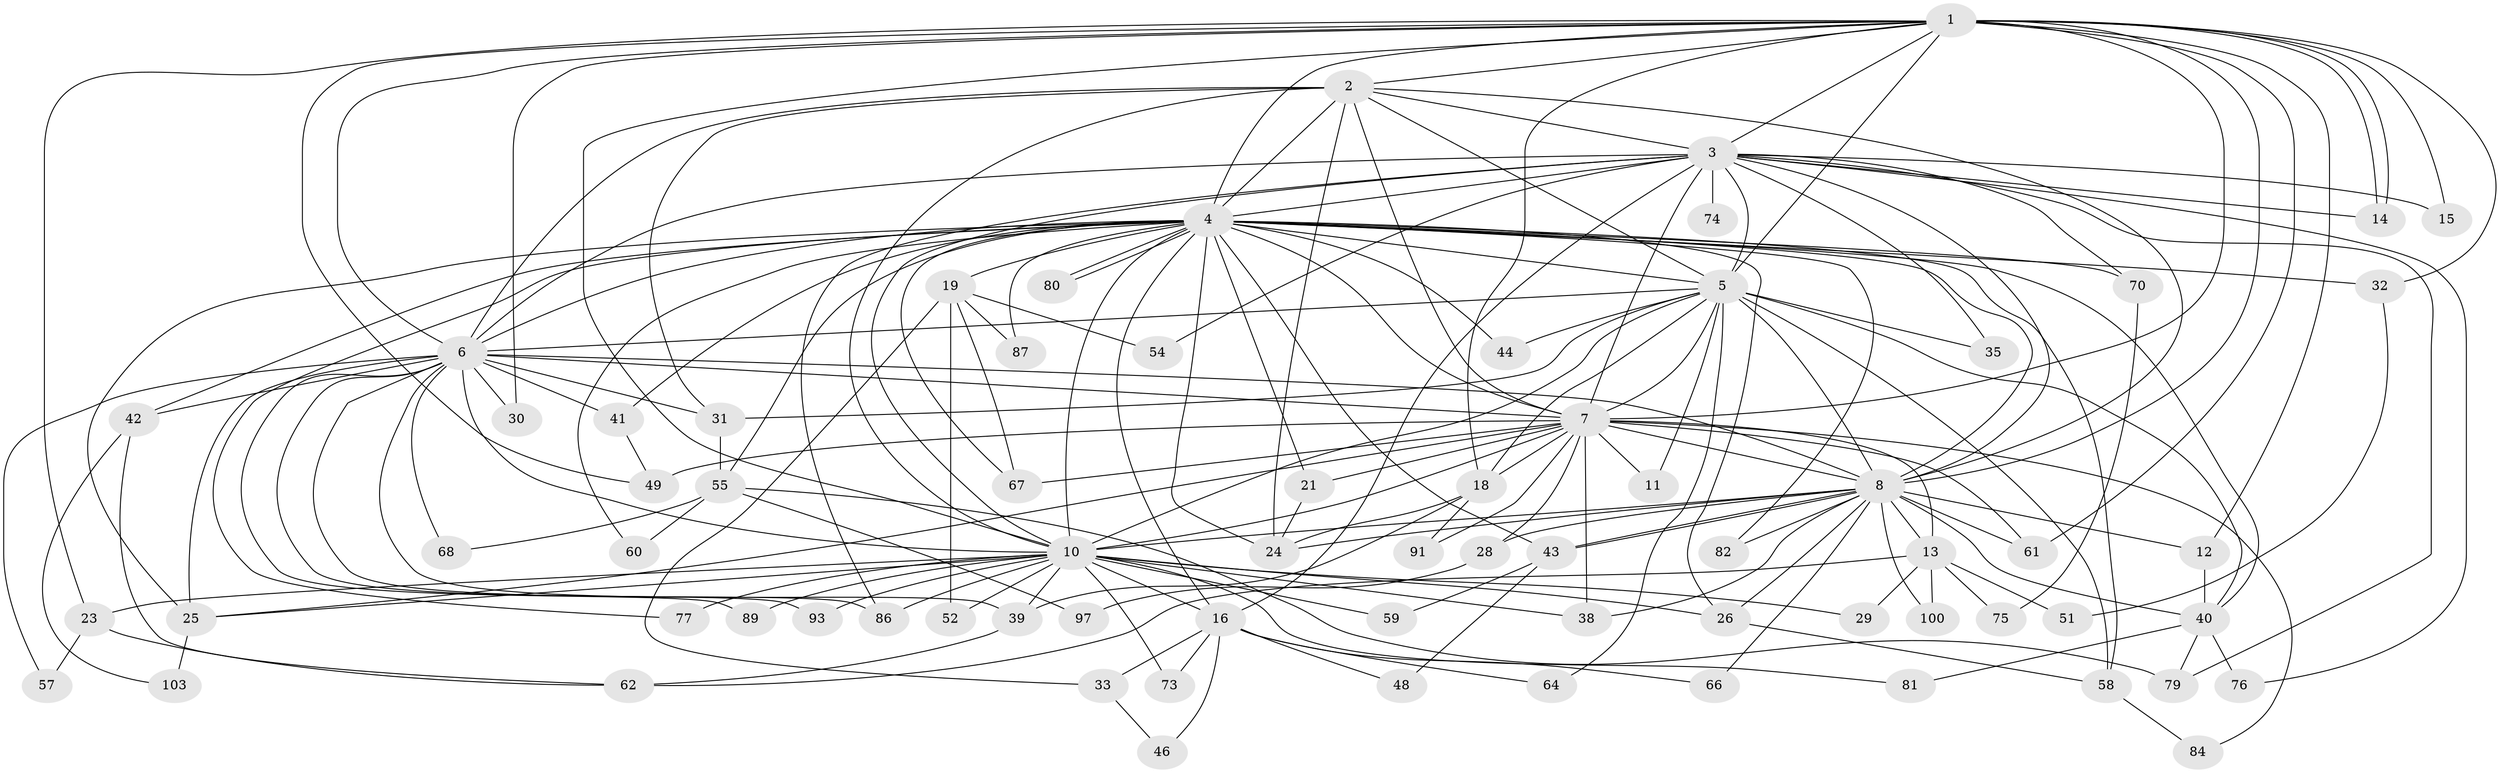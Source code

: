 // Generated by graph-tools (version 1.1) at 2025/51/02/27/25 19:51:51]
// undirected, 72 vertices, 183 edges
graph export_dot {
graph [start="1"]
  node [color=gray90,style=filled];
  1 [super="+34"];
  2 [super="+72"];
  3 [super="+20"];
  4 [super="+9"];
  5 [super="+94"];
  6 [super="+22"];
  7 [super="+63"];
  8 [super="+85"];
  10 [super="+17"];
  11;
  12 [super="+102"];
  13 [super="+96"];
  14 [super="+56"];
  15;
  16 [super="+78"];
  18 [super="+45"];
  19 [super="+69"];
  21 [super="+71"];
  23;
  24 [super="+27"];
  25 [super="+37"];
  26 [super="+101"];
  28;
  29;
  30;
  31 [super="+36"];
  32;
  33;
  35;
  38 [super="+53"];
  39 [super="+50"];
  40 [super="+95"];
  41;
  42 [super="+65"];
  43 [super="+47"];
  44;
  46;
  48;
  49 [super="+90"];
  51;
  52;
  54;
  55 [super="+88"];
  57;
  58 [super="+92"];
  59;
  60;
  61 [super="+83"];
  62 [super="+99"];
  64;
  66;
  67;
  68;
  70;
  73;
  74;
  75;
  76;
  77;
  79;
  80;
  81;
  82;
  84;
  86 [super="+98"];
  87;
  89;
  91;
  93;
  97;
  100;
  103;
  1 -- 2;
  1 -- 3;
  1 -- 4 [weight=2];
  1 -- 5 [weight=2];
  1 -- 6;
  1 -- 7;
  1 -- 8;
  1 -- 10;
  1 -- 12;
  1 -- 14;
  1 -- 14;
  1 -- 15;
  1 -- 18;
  1 -- 23;
  1 -- 30;
  1 -- 32;
  1 -- 49;
  1 -- 61;
  2 -- 3;
  2 -- 4 [weight=2];
  2 -- 5;
  2 -- 6;
  2 -- 7;
  2 -- 8;
  2 -- 10;
  2 -- 31;
  2 -- 24;
  3 -- 4 [weight=3];
  3 -- 5;
  3 -- 6;
  3 -- 7;
  3 -- 8;
  3 -- 10;
  3 -- 15;
  3 -- 16;
  3 -- 54;
  3 -- 70;
  3 -- 74 [weight=2];
  3 -- 76;
  3 -- 79;
  3 -- 86;
  3 -- 35;
  3 -- 14;
  4 -- 5 [weight=2];
  4 -- 6 [weight=3];
  4 -- 7 [weight=2];
  4 -- 8 [weight=2];
  4 -- 10 [weight=2];
  4 -- 16;
  4 -- 19 [weight=2];
  4 -- 24;
  4 -- 25;
  4 -- 40;
  4 -- 41;
  4 -- 42;
  4 -- 60;
  4 -- 67;
  4 -- 70;
  4 -- 80;
  4 -- 80;
  4 -- 82;
  4 -- 87;
  4 -- 77;
  4 -- 21;
  4 -- 32;
  4 -- 44;
  4 -- 55;
  4 -- 26;
  4 -- 58;
  4 -- 43;
  5 -- 6;
  5 -- 7;
  5 -- 8 [weight=2];
  5 -- 10 [weight=2];
  5 -- 11;
  5 -- 18;
  5 -- 35;
  5 -- 40;
  5 -- 44;
  5 -- 58;
  5 -- 64;
  5 -- 31;
  6 -- 7;
  6 -- 8;
  6 -- 10;
  6 -- 30;
  6 -- 31;
  6 -- 41;
  6 -- 68;
  6 -- 93;
  6 -- 89;
  6 -- 42;
  6 -- 25;
  6 -- 57;
  6 -- 86;
  6 -- 39;
  7 -- 8;
  7 -- 10;
  7 -- 11;
  7 -- 13;
  7 -- 21;
  7 -- 28;
  7 -- 38;
  7 -- 67;
  7 -- 84;
  7 -- 91;
  7 -- 25;
  7 -- 61;
  7 -- 18;
  7 -- 49;
  8 -- 10;
  8 -- 12;
  8 -- 13 [weight=2];
  8 -- 24;
  8 -- 26;
  8 -- 28;
  8 -- 38;
  8 -- 43;
  8 -- 43;
  8 -- 61;
  8 -- 66;
  8 -- 82;
  8 -- 100;
  8 -- 40;
  10 -- 23;
  10 -- 26;
  10 -- 29;
  10 -- 52;
  10 -- 59;
  10 -- 73;
  10 -- 77;
  10 -- 81;
  10 -- 86;
  10 -- 89;
  10 -- 93;
  10 -- 39;
  10 -- 25;
  10 -- 16;
  10 -- 38;
  12 -- 40;
  13 -- 29;
  13 -- 51;
  13 -- 62;
  13 -- 75;
  13 -- 100;
  16 -- 33;
  16 -- 46;
  16 -- 48;
  16 -- 64;
  16 -- 66;
  16 -- 73;
  18 -- 39;
  18 -- 91;
  18 -- 24;
  19 -- 33;
  19 -- 52;
  19 -- 54;
  19 -- 87;
  19 -- 67;
  21 -- 24;
  23 -- 57;
  23 -- 62;
  25 -- 103;
  26 -- 58;
  28 -- 97;
  31 -- 55;
  32 -- 51;
  33 -- 46;
  39 -- 62;
  40 -- 76;
  40 -- 81;
  40 -- 79;
  41 -- 49;
  42 -- 103;
  42 -- 62;
  43 -- 48;
  43 -- 59;
  55 -- 60;
  55 -- 68;
  55 -- 79 [weight=2];
  55 -- 97;
  58 -- 84;
  70 -- 75;
}
